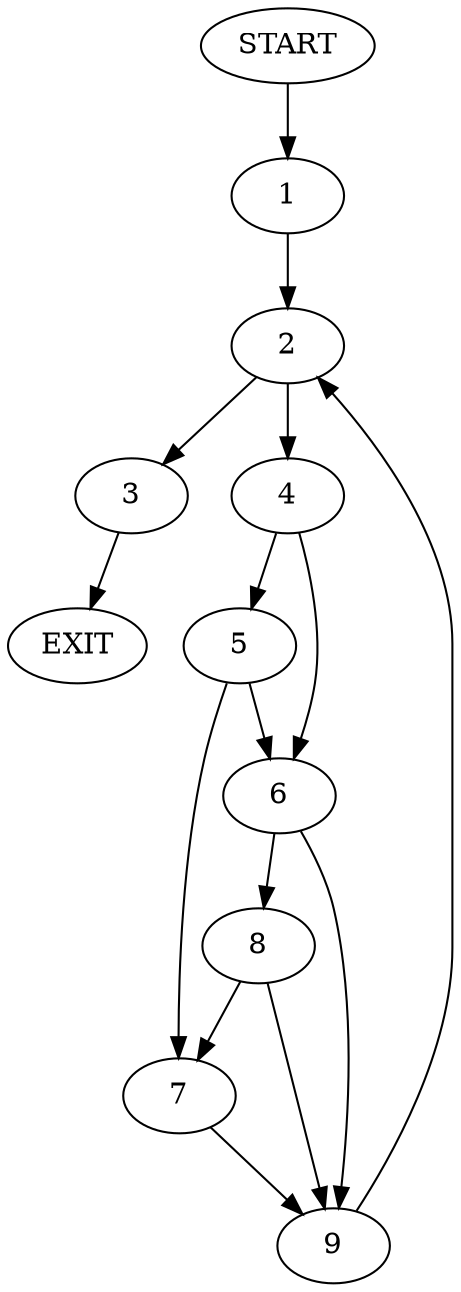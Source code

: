 digraph {
0 [label="START"]
10 [label="EXIT"]
0 -> 1
1 -> 2
2 -> 3
2 -> 4
3 -> 10
4 -> 5
4 -> 6
5 -> 7
5 -> 6
6 -> 8
6 -> 9
7 -> 9
9 -> 2
8 -> 7
8 -> 9
}
